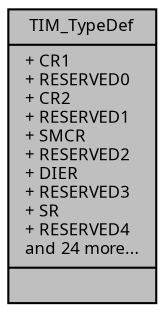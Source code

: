 digraph "TIM_TypeDef"
{
  edge [fontname="Sans",fontsize="8",labelfontname="Sans",labelfontsize="8"];
  node [fontname="Sans",fontsize="8",shape=record];
  Node1 [label="{TIM_TypeDef\n|+ CR1\l+ RESERVED0\l+ CR2\l+ RESERVED1\l+ SMCR\l+ RESERVED2\l+ DIER\l+ RESERVED3\l+ SR\l+ RESERVED4\land 24 more...\l|}",height=0.2,width=0.4,color="black", fillcolor="grey75", style="filled", fontcolor="black"];
}
